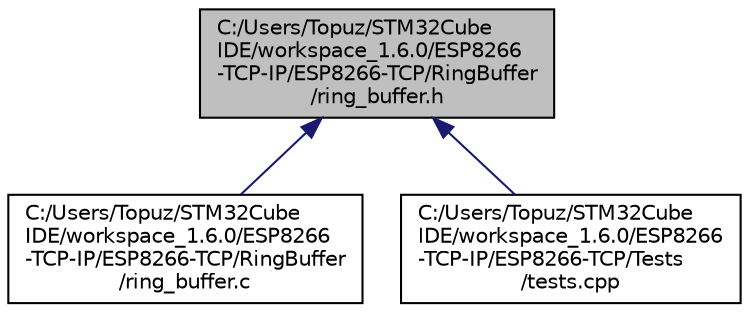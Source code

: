 digraph "C:/Users/Topuz/STM32CubeIDE/workspace_1.6.0/ESP8266-TCP-IP/ESP8266-TCP/RingBuffer/ring_buffer.h"
{
 // LATEX_PDF_SIZE
  edge [fontname="Helvetica",fontsize="10",labelfontname="Helvetica",labelfontsize="10"];
  node [fontname="Helvetica",fontsize="10",shape=record];
  Node1 [label="C:/Users/Topuz/STM32Cube\lIDE/workspace_1.6.0/ESP8266\l-TCP-IP/ESP8266-TCP/RingBuffer\l/ring_buffer.h",height=0.2,width=0.4,color="black", fillcolor="grey75", style="filled", fontcolor="black",tooltip="Header file of the Ring Buffer module."];
  Node1 -> Node2 [dir="back",color="midnightblue",fontsize="10",style="solid",fontname="Helvetica"];
  Node2 [label="C:/Users/Topuz/STM32Cube\lIDE/workspace_1.6.0/ESP8266\l-TCP-IP/ESP8266-TCP/RingBuffer\l/ring_buffer.c",height=0.2,width=0.4,color="black", fillcolor="white", style="filled",URL="$ring__buffer_8c.html",tooltip="Source file of the Ring Buffer module."];
  Node1 -> Node3 [dir="back",color="midnightblue",fontsize="10",style="solid",fontname="Helvetica"];
  Node3 [label="C:/Users/Topuz/STM32Cube\lIDE/workspace_1.6.0/ESP8266\l-TCP-IP/ESP8266-TCP/Tests\l/tests.cpp",height=0.2,width=0.4,color="black", fillcolor="white", style="filled",URL="$tests_8cpp.html",tooltip=" "];
}
